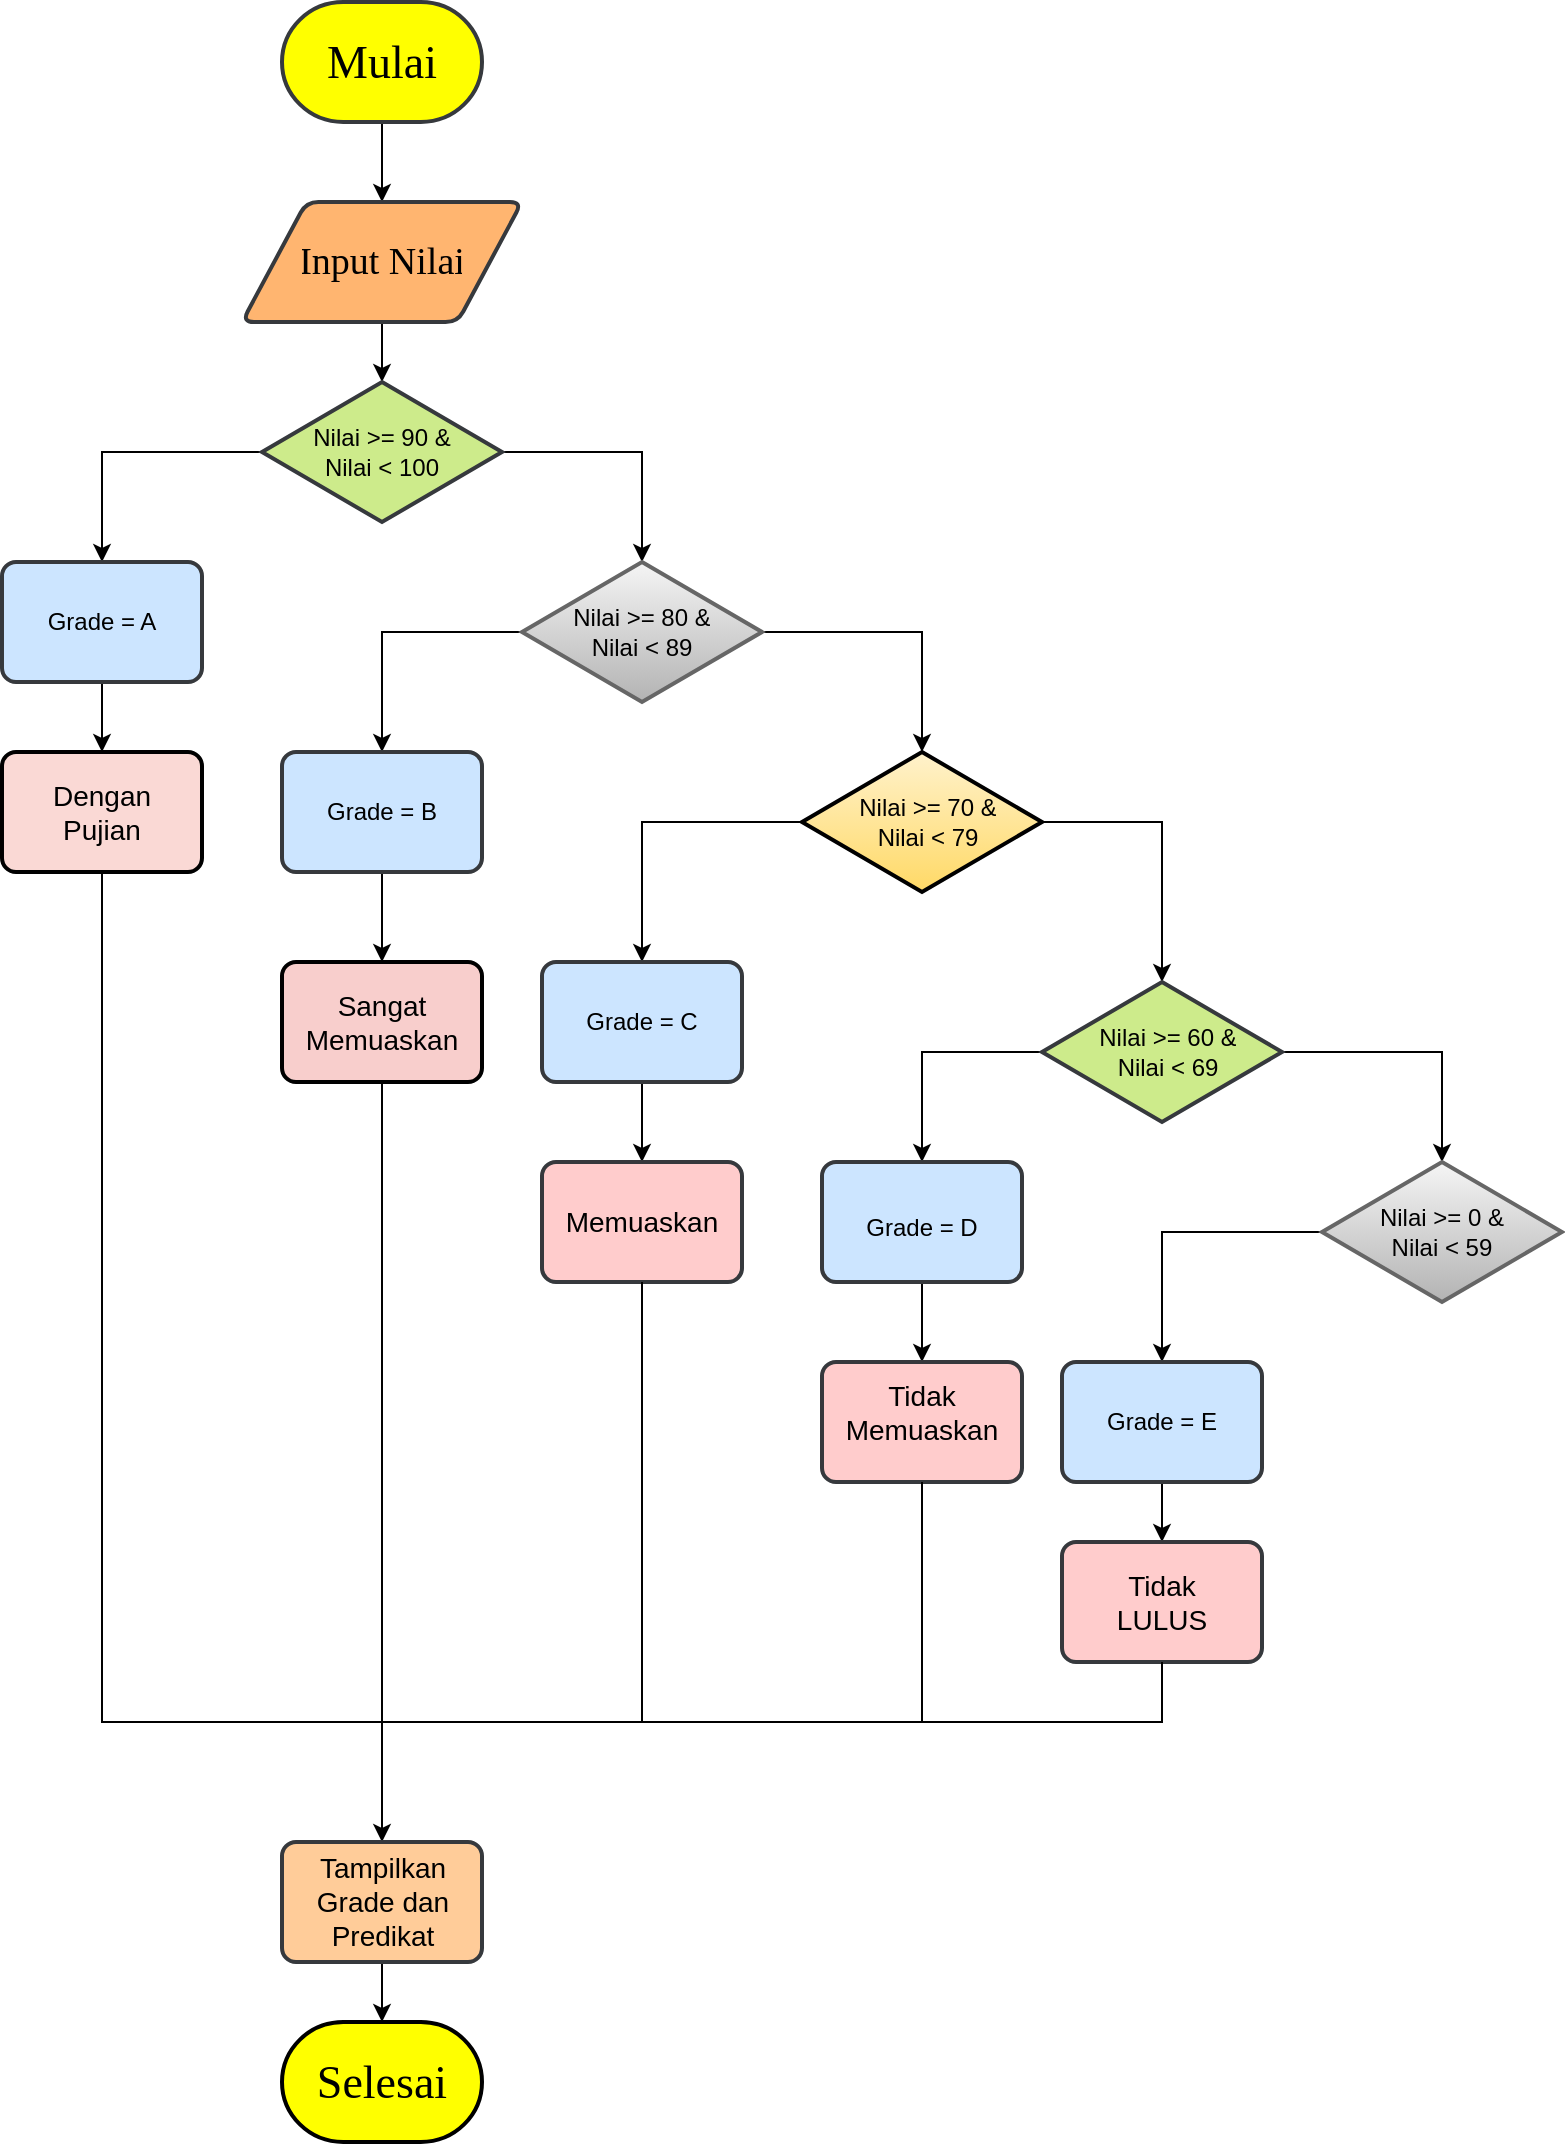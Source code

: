 <mxfile version="20.5.1" type="device"><diagram id="ssd7fKiUpKqFQUXVOpcG" name="Halaman-1"><mxGraphModel dx="1117" dy="657" grid="1" gridSize="10" guides="1" tooltips="1" connect="1" arrows="0" fold="1" page="1" pageScale="1" pageWidth="827" pageHeight="1169" math="0" shadow="0"><root><mxCell id="0"/><mxCell id="1" parent="0"/><mxCell id="gbBpPesystFzHBN32e9B-12" value="" style="edgeStyle=orthogonalEdgeStyle;rounded=0;orthogonalLoop=1;jettySize=auto;html=1;" parent="1" source="gbBpPesystFzHBN32e9B-9" edge="1"><mxGeometry relative="1" as="geometry"><mxPoint x="210" y="110" as="targetPoint"/></mxGeometry></mxCell><mxCell id="gbBpPesystFzHBN32e9B-9" value="" style="strokeWidth=2;html=1;shape=mxgraph.flowchart.terminator;whiteSpace=wrap;fillColor=#FFFF00;strokeColor=#36393d;" parent="1" vertex="1"><mxGeometry x="160" y="10" width="100" height="60" as="geometry"/></mxCell><mxCell id="gbBpPesystFzHBN32e9B-16" value="" style="edgeStyle=orthogonalEdgeStyle;rounded=0;orthogonalLoop=1;jettySize=auto;html=1;startArrow=none;" parent="1" source="gbBpPesystFzHBN32e9B-47" target="gbBpPesystFzHBN32e9B-15" edge="1"><mxGeometry relative="1" as="geometry"><mxPoint x="210" y="170" as="sourcePoint"/></mxGeometry></mxCell><mxCell id="gbBpPesystFzHBN32e9B-29" style="edgeStyle=orthogonalEdgeStyle;rounded=0;orthogonalLoop=1;jettySize=auto;html=1;" parent="1" source="gbBpPesystFzHBN32e9B-15" target="gbBpPesystFzHBN32e9B-28" edge="1"><mxGeometry relative="1" as="geometry"/></mxCell><mxCell id="gbBpPesystFzHBN32e9B-53" style="edgeStyle=orthogonalEdgeStyle;rounded=0;orthogonalLoop=1;jettySize=auto;html=1;exitX=0;exitY=0.5;exitDx=0;exitDy=0;entryX=0.5;entryY=0;entryDx=0;entryDy=0;" parent="1" source="gbBpPesystFzHBN32e9B-15" target="gbBpPesystFzHBN32e9B-51" edge="1"><mxGeometry relative="1" as="geometry"/></mxCell><mxCell id="gbBpPesystFzHBN32e9B-15" value="Nilai &amp;gt;= 90 &amp;amp; &lt;br style=&quot;font-size: 12px;&quot;&gt;Nilai &amp;lt; 100" style="rhombus;whiteSpace=wrap;html=1;strokeWidth=2;fontSize=12;fillColor=#cdeb8b;strokeColor=#36393d;" parent="1" vertex="1"><mxGeometry x="150" y="200" width="120" height="70" as="geometry"/></mxCell><mxCell id="gbBpPesystFzHBN32e9B-35" style="edgeStyle=orthogonalEdgeStyle;rounded=0;orthogonalLoop=1;jettySize=auto;html=1;exitX=1;exitY=0.5;exitDx=0;exitDy=0;" parent="1" source="gbBpPesystFzHBN32e9B-28" target="gbBpPesystFzHBN32e9B-34" edge="1"><mxGeometry relative="1" as="geometry"/></mxCell><mxCell id="gbBpPesystFzHBN32e9B-55" style="edgeStyle=orthogonalEdgeStyle;rounded=0;orthogonalLoop=1;jettySize=auto;html=1;exitX=0;exitY=0.5;exitDx=0;exitDy=0;entryX=0.5;entryY=0;entryDx=0;entryDy=0;" parent="1" source="gbBpPesystFzHBN32e9B-28" target="gbBpPesystFzHBN32e9B-52" edge="1"><mxGeometry relative="1" as="geometry"/></mxCell><mxCell id="gbBpPesystFzHBN32e9B-28" value="" style="rhombus;whiteSpace=wrap;html=1;strokeWidth=2;fillColor=#f5f5f5;strokeColor=#666666;gradientColor=#b3b3b3;" parent="1" vertex="1"><mxGeometry x="280" y="290" width="120" height="70" as="geometry"/></mxCell><mxCell id="gbBpPesystFzHBN32e9B-40" style="edgeStyle=orthogonalEdgeStyle;rounded=0;orthogonalLoop=1;jettySize=auto;html=1;exitX=1;exitY=0.5;exitDx=0;exitDy=0;" parent="1" source="gbBpPesystFzHBN32e9B-34" target="gbBpPesystFzHBN32e9B-39" edge="1"><mxGeometry relative="1" as="geometry"/></mxCell><mxCell id="gbBpPesystFzHBN32e9B-57" style="edgeStyle=orthogonalEdgeStyle;rounded=0;orthogonalLoop=1;jettySize=auto;html=1;exitX=0;exitY=0.5;exitDx=0;exitDy=0;entryX=0.5;entryY=0;entryDx=0;entryDy=0;" parent="1" source="gbBpPesystFzHBN32e9B-34" target="gbBpPesystFzHBN32e9B-56" edge="1"><mxGeometry relative="1" as="geometry"/></mxCell><mxCell id="gbBpPesystFzHBN32e9B-34" value="" style="rhombus;whiteSpace=wrap;html=1;strokeWidth=2;fillColor=#fff2cc;gradientColor=#ffd966;strokeColor=#000000;" parent="1" vertex="1"><mxGeometry x="420" y="385" width="120" height="70" as="geometry"/></mxCell><mxCell id="gbBpPesystFzHBN32e9B-43" style="edgeStyle=orthogonalEdgeStyle;rounded=0;orthogonalLoop=1;jettySize=auto;html=1;exitX=1;exitY=0.5;exitDx=0;exitDy=0;" parent="1" source="gbBpPesystFzHBN32e9B-39" target="gbBpPesystFzHBN32e9B-42" edge="1"><mxGeometry relative="1" as="geometry"/></mxCell><mxCell id="gbBpPesystFzHBN32e9B-59" style="edgeStyle=orthogonalEdgeStyle;rounded=0;orthogonalLoop=1;jettySize=auto;html=1;exitX=0;exitY=0.5;exitDx=0;exitDy=0;entryX=0.5;entryY=0;entryDx=0;entryDy=0;" parent="1" source="gbBpPesystFzHBN32e9B-39" target="gbBpPesystFzHBN32e9B-58" edge="1"><mxGeometry relative="1" as="geometry"/></mxCell><mxCell id="gbBpPesystFzHBN32e9B-39" value="" style="rhombus;whiteSpace=wrap;html=1;strokeWidth=2;fillColor=#cdeb8b;strokeColor=#36393d;" parent="1" vertex="1"><mxGeometry x="540" y="500" width="120" height="70" as="geometry"/></mxCell><mxCell id="gbBpPesystFzHBN32e9B-69" style="edgeStyle=orthogonalEdgeStyle;rounded=0;orthogonalLoop=1;jettySize=auto;html=1;exitX=0;exitY=0.5;exitDx=0;exitDy=0;" parent="1" source="gbBpPesystFzHBN32e9B-42" target="gbBpPesystFzHBN32e9B-68" edge="1"><mxGeometry relative="1" as="geometry"/></mxCell><mxCell id="gbBpPesystFzHBN32e9B-42" value="" style="rhombus;whiteSpace=wrap;html=1;strokeWidth=2;fillColor=#f5f5f5;strokeColor=#666666;gradientColor=#b3b3b3;" parent="1" vertex="1"><mxGeometry x="680" y="590" width="120" height="70" as="geometry"/></mxCell><mxCell id="gbBpPesystFzHBN32e9B-47" value="" style="shape=parallelogram;html=1;strokeWidth=2;perimeter=parallelogramPerimeter;whiteSpace=wrap;rounded=1;arcSize=12;size=0.23;fillColor=#FFB570;strokeColor=#36393d;" parent="1" vertex="1"><mxGeometry x="140" y="110" width="140" height="60" as="geometry"/></mxCell><mxCell id="gbBpPesystFzHBN32e9B-48" value="" style="edgeStyle=orthogonalEdgeStyle;rounded=0;orthogonalLoop=1;jettySize=auto;html=1;endArrow=none;" parent="1" target="gbBpPesystFzHBN32e9B-47" edge="1"><mxGeometry relative="1" as="geometry"><mxPoint x="210" y="170" as="sourcePoint"/><mxPoint x="210" y="200" as="targetPoint"/><Array as="points"><mxPoint x="210" y="170"/><mxPoint x="210" y="170"/></Array></mxGeometry></mxCell><mxCell id="gbBpPesystFzHBN32e9B-63" style="edgeStyle=orthogonalEdgeStyle;rounded=0;orthogonalLoop=1;jettySize=auto;html=1;exitX=0.5;exitY=1;exitDx=0;exitDy=0;entryX=0.5;entryY=0;entryDx=0;entryDy=0;" parent="1" source="gbBpPesystFzHBN32e9B-51" target="gbBpPesystFzHBN32e9B-60" edge="1"><mxGeometry relative="1" as="geometry"/></mxCell><mxCell id="gbBpPesystFzHBN32e9B-51" value="" style="rounded=1;whiteSpace=wrap;html=1;absoluteArcSize=1;arcSize=14;strokeWidth=2;fillColor=#cce5ff;strokeColor=#36393d;" parent="1" vertex="1"><mxGeometry x="20" y="290" width="100" height="60" as="geometry"/></mxCell><mxCell id="gbBpPesystFzHBN32e9B-64" style="edgeStyle=orthogonalEdgeStyle;rounded=0;orthogonalLoop=1;jettySize=auto;html=1;exitX=0.5;exitY=1;exitDx=0;exitDy=0;entryX=0.5;entryY=0;entryDx=0;entryDy=0;" parent="1" source="gbBpPesystFzHBN32e9B-52" target="gbBpPesystFzHBN32e9B-61" edge="1"><mxGeometry relative="1" as="geometry"/></mxCell><mxCell id="gbBpPesystFzHBN32e9B-52" value="" style="rounded=1;whiteSpace=wrap;html=1;absoluteArcSize=1;arcSize=14;strokeWidth=2;fillColor=#cce5ff;strokeColor=#36393d;" parent="1" vertex="1"><mxGeometry x="160" y="385" width="100" height="60" as="geometry"/></mxCell><mxCell id="gbBpPesystFzHBN32e9B-65" style="edgeStyle=orthogonalEdgeStyle;rounded=0;orthogonalLoop=1;jettySize=auto;html=1;exitX=0.5;exitY=1;exitDx=0;exitDy=0;entryX=0.5;entryY=0;entryDx=0;entryDy=0;" parent="1" source="gbBpPesystFzHBN32e9B-56" target="gbBpPesystFzHBN32e9B-62" edge="1"><mxGeometry relative="1" as="geometry"/></mxCell><mxCell id="gbBpPesystFzHBN32e9B-56" value="" style="rounded=1;whiteSpace=wrap;html=1;absoluteArcSize=1;arcSize=14;strokeWidth=2;fillColor=#cce5ff;strokeColor=#36393d;" parent="1" vertex="1"><mxGeometry x="290" y="490" width="100" height="60" as="geometry"/></mxCell><mxCell id="gbBpPesystFzHBN32e9B-67" style="edgeStyle=orthogonalEdgeStyle;rounded=0;orthogonalLoop=1;jettySize=auto;html=1;exitX=0.5;exitY=1;exitDx=0;exitDy=0;entryX=0.5;entryY=0;entryDx=0;entryDy=0;" parent="1" source="gbBpPesystFzHBN32e9B-58" target="gbBpPesystFzHBN32e9B-66" edge="1"><mxGeometry relative="1" as="geometry"/></mxCell><mxCell id="gbBpPesystFzHBN32e9B-58" value="" style="rounded=1;whiteSpace=wrap;html=1;absoluteArcSize=1;arcSize=14;strokeWidth=2;fillColor=#cce5ff;strokeColor=#36393d;" parent="1" vertex="1"><mxGeometry x="430" y="590" width="100" height="60" as="geometry"/></mxCell><mxCell id="gbBpPesystFzHBN32e9B-60" value="" style="rounded=1;whiteSpace=wrap;html=1;absoluteArcSize=1;arcSize=14;strokeWidth=2;fillColor=#fad9d5;strokeColor=#000000;" parent="1" vertex="1"><mxGeometry x="20" y="385" width="100" height="60" as="geometry"/></mxCell><mxCell id="adQ2HMRLf375GeFZFw1J-14" style="edgeStyle=none;rounded=0;orthogonalLoop=1;jettySize=auto;html=1;exitX=0.5;exitY=1;exitDx=0;exitDy=0;" edge="1" parent="1" source="gbBpPesystFzHBN32e9B-61" target="adQ2HMRLf375GeFZFw1J-13"><mxGeometry relative="1" as="geometry"/></mxCell><mxCell id="gbBpPesystFzHBN32e9B-61" value="" style="rounded=1;whiteSpace=wrap;html=1;absoluteArcSize=1;arcSize=14;strokeWidth=2;fillColor=#f8cecc;strokeColor=#000000;" parent="1" vertex="1"><mxGeometry x="160" y="490" width="100" height="60" as="geometry"/></mxCell><mxCell id="gbBpPesystFzHBN32e9B-62" value="" style="rounded=1;whiteSpace=wrap;html=1;absoluteArcSize=1;arcSize=14;strokeWidth=2;fillColor=#ffcccc;strokeColor=#36393d;" parent="1" vertex="1"><mxGeometry x="290" y="590" width="100" height="60" as="geometry"/></mxCell><mxCell id="gbBpPesystFzHBN32e9B-66" value="" style="rounded=1;whiteSpace=wrap;html=1;absoluteArcSize=1;arcSize=14;strokeWidth=2;fillColor=#ffcccc;strokeColor=#36393d;" parent="1" vertex="1"><mxGeometry x="430" y="690" width="100" height="60" as="geometry"/></mxCell><mxCell id="gbBpPesystFzHBN32e9B-83" style="edgeStyle=orthogonalEdgeStyle;rounded=0;orthogonalLoop=1;jettySize=auto;html=1;exitX=0.5;exitY=1;exitDx=0;exitDy=0;entryX=0.5;entryY=0;entryDx=0;entryDy=0;fontFamily=Helvetica;fontSize=12;" parent="1" source="gbBpPesystFzHBN32e9B-68" target="gbBpPesystFzHBN32e9B-82" edge="1"><mxGeometry relative="1" as="geometry"/></mxCell><mxCell id="gbBpPesystFzHBN32e9B-68" value="" style="rounded=1;whiteSpace=wrap;html=1;absoluteArcSize=1;arcSize=14;strokeWidth=2;fillColor=#cce5ff;strokeColor=#36393d;" parent="1" vertex="1"><mxGeometry x="550" y="690" width="100" height="60" as="geometry"/></mxCell><mxCell id="gbBpPesystFzHBN32e9B-70" value="Mulai" style="text;strokeColor=none;fillColor=none;align=center;verticalAlign=middle;spacingLeft=4;spacingRight=4;overflow=hidden;points=[[0,0.5],[1,0.5]];portConstraint=eastwest;rotatable=0;fontFamily=Times New Roman;fontSize=23;" parent="1" vertex="1"><mxGeometry x="165" y="10" width="90" height="55" as="geometry"/></mxCell><mxCell id="gbBpPesystFzHBN32e9B-71" value="Input Nilai" style="text;strokeColor=none;fillColor=none;align=center;verticalAlign=middle;spacingLeft=4;spacingRight=4;overflow=hidden;points=[[0,0.5],[1,0.5]];portConstraint=eastwest;rotatable=0;fontFamily=Times New Roman;fontSize=19;" parent="1" vertex="1"><mxGeometry x="165" y="110" width="90" height="55" as="geometry"/></mxCell><mxCell id="gbBpPesystFzHBN32e9B-74" value="Nilai &amp;gt;= 80 &amp;amp;&lt;br style=&quot;font-size: 12px;&quot;&gt;Nilai &amp;lt; 89" style="text;strokeColor=none;fillColor=none;align=center;verticalAlign=middle;spacingLeft=4;spacingRight=4;overflow=hidden;points=[[0,0.5],[1,0.5]];portConstraint=eastwest;rotatable=0;fontFamily=Helvetica;fontSize=12;whiteSpace=wrap;html=1;" parent="1" vertex="1"><mxGeometry x="287" y="307.5" width="106" height="35" as="geometry"/></mxCell><mxCell id="gbBpPesystFzHBN32e9B-76" value="Nilai &amp;gt;= 70 &amp;amp;&lt;br style=&quot;font-size: 12px;&quot;&gt;Nilai &amp;lt; 79" style="text;strokeColor=none;fillColor=none;align=center;verticalAlign=middle;spacingLeft=4;spacingRight=4;overflow=hidden;points=[[0,0.5],[1,0.5]];portConstraint=eastwest;rotatable=0;fontFamily=Helvetica;fontSize=12;whiteSpace=wrap;html=1;" parent="1" vertex="1"><mxGeometry x="430" y="402.5" width="106" height="35" as="geometry"/></mxCell><mxCell id="gbBpPesystFzHBN32e9B-77" value="Nilai &amp;gt;= 60 &amp;amp;&lt;br style=&quot;font-size: 12px;&quot;&gt;Nilai &amp;lt; 69" style="text;strokeColor=none;fillColor=none;align=center;verticalAlign=middle;spacingLeft=4;spacingRight=4;overflow=hidden;points=[[0,0.5],[1,0.5]];portConstraint=eastwest;rotatable=0;fontFamily=Helvetica;fontSize=12;whiteSpace=wrap;html=1;" parent="1" vertex="1"><mxGeometry x="550" y="517.5" width="106" height="35" as="geometry"/></mxCell><mxCell id="gbBpPesystFzHBN32e9B-79" value="Nilai &amp;gt;= 0 &amp;amp;&lt;br style=&quot;font-size: 12px;&quot;&gt;Nilai &amp;lt; 59" style="text;strokeColor=none;fillColor=none;align=center;verticalAlign=middle;spacingLeft=4;spacingRight=4;overflow=hidden;points=[[0,0.5],[1,0.5]];portConstraint=eastwest;rotatable=0;fontFamily=Helvetica;fontSize=12;whiteSpace=wrap;html=1;" parent="1" vertex="1"><mxGeometry x="687" y="607.5" width="106" height="35" as="geometry"/></mxCell><mxCell id="gbBpPesystFzHBN32e9B-81" value="Grade = A" style="text;html=1;strokeColor=none;fillColor=none;align=center;verticalAlign=middle;whiteSpace=wrap;rounded=0;fontFamily=Helvetica;fontSize=12;" parent="1" vertex="1"><mxGeometry x="40" y="305" width="60" height="30" as="geometry"/></mxCell><mxCell id="gbBpPesystFzHBN32e9B-82" value="" style="rounded=1;whiteSpace=wrap;html=1;absoluteArcSize=1;arcSize=14;strokeWidth=2;fillColor=#ffcccc;strokeColor=#36393d;" parent="1" vertex="1"><mxGeometry x="550" y="780" width="100" height="60" as="geometry"/></mxCell><mxCell id="gbBpPesystFzHBN32e9B-84" value="Grade = B" style="text;html=1;strokeColor=none;fillColor=none;align=center;verticalAlign=middle;whiteSpace=wrap;rounded=0;fontFamily=Helvetica;fontSize=12;" parent="1" vertex="1"><mxGeometry x="180" y="400" width="60" height="30" as="geometry"/></mxCell><mxCell id="gbBpPesystFzHBN32e9B-85" value="Grade = C" style="text;html=1;strokeColor=none;fillColor=none;align=center;verticalAlign=middle;whiteSpace=wrap;rounded=0;fontFamily=Helvetica;fontSize=12;" parent="1" vertex="1"><mxGeometry x="310" y="505" width="60" height="30" as="geometry"/></mxCell><mxCell id="gbBpPesystFzHBN32e9B-86" value="Grade = D" style="text;html=1;strokeColor=none;fillColor=none;align=center;verticalAlign=middle;whiteSpace=wrap;rounded=0;fontFamily=Helvetica;fontSize=12;" parent="1" vertex="1"><mxGeometry x="450" y="607.5" width="60" height="30" as="geometry"/></mxCell><mxCell id="gbBpPesystFzHBN32e9B-87" value="Grade = E" style="text;html=1;strokeColor=none;fillColor=none;align=center;verticalAlign=middle;whiteSpace=wrap;rounded=0;fontFamily=Helvetica;fontSize=12;" parent="1" vertex="1"><mxGeometry x="570" y="705" width="60" height="30" as="geometry"/></mxCell><mxCell id="gbBpPesystFzHBN32e9B-88" value="Dengan Pujian" style="text;html=1;strokeColor=none;fillColor=none;align=center;verticalAlign=middle;whiteSpace=wrap;rounded=0;fontFamily=Helvetica;fontSize=14;" parent="1" vertex="1"><mxGeometry x="30" y="390" width="80" height="50" as="geometry"/></mxCell><mxCell id="gbBpPesystFzHBN32e9B-89" value="Sangat Memuaskan" style="text;html=1;strokeColor=none;fillColor=none;align=center;verticalAlign=middle;whiteSpace=wrap;rounded=0;fontFamily=Helvetica;fontSize=14;" parent="1" vertex="1"><mxGeometry x="170" y="495" width="80" height="50" as="geometry"/></mxCell><mxCell id="gbBpPesystFzHBN32e9B-90" value="Memuaskan" style="text;html=1;strokeColor=none;fillColor=none;align=center;verticalAlign=middle;whiteSpace=wrap;rounded=0;fontFamily=Helvetica;fontSize=14;" parent="1" vertex="1"><mxGeometry x="300" y="595" width="80" height="50" as="geometry"/></mxCell><mxCell id="gbBpPesystFzHBN32e9B-91" value="Tidak Memuaskan" style="text;html=1;strokeColor=none;fillColor=none;align=center;verticalAlign=middle;whiteSpace=wrap;rounded=0;fontFamily=Helvetica;fontSize=14;" parent="1" vertex="1"><mxGeometry x="440" y="690" width="80" height="50" as="geometry"/></mxCell><mxCell id="gbBpPesystFzHBN32e9B-92" value="Tidak LULUS" style="text;html=1;strokeColor=none;fillColor=none;align=center;verticalAlign=middle;whiteSpace=wrap;rounded=0;fontFamily=Helvetica;fontSize=14;" parent="1" vertex="1"><mxGeometry x="560" y="785" width="80" height="50" as="geometry"/></mxCell><mxCell id="adQ2HMRLf375GeFZFw1J-25" style="edgeStyle=none;rounded=0;orthogonalLoop=1;jettySize=auto;html=1;exitX=0.5;exitY=1;exitDx=0;exitDy=0;entryX=0.5;entryY=0;entryDx=0;entryDy=0;entryPerimeter=0;" edge="1" parent="1" source="adQ2HMRLf375GeFZFw1J-13" target="adQ2HMRLf375GeFZFw1J-29"><mxGeometry relative="1" as="geometry"><mxPoint x="210" y="1010" as="targetPoint"/></mxGeometry></mxCell><mxCell id="adQ2HMRLf375GeFZFw1J-13" value="" style="rounded=1;whiteSpace=wrap;html=1;absoluteArcSize=1;arcSize=14;strokeWidth=2;fillColor=#ffcc99;strokeColor=#36393d;" vertex="1" parent="1"><mxGeometry x="160" y="930" width="100" height="60" as="geometry"/></mxCell><mxCell id="adQ2HMRLf375GeFZFw1J-20" value="" style="endArrow=none;html=1;rounded=0;strokeColor=none;" edge="1" parent="1"><mxGeometry width="50" height="50" relative="1" as="geometry"><mxPoint x="70" y="880" as="sourcePoint"/><mxPoint x="69.5" y="445" as="targetPoint"/><Array as="points"><mxPoint x="600" y="880"/><mxPoint x="70" y="880"/></Array></mxGeometry></mxCell><mxCell id="adQ2HMRLf375GeFZFw1J-21" value="" style="endArrow=none;html=1;rounded=0;entryX=0.5;entryY=1;entryDx=0;entryDy=0;exitX=0.5;exitY=1;exitDx=0;exitDy=0;" edge="1" parent="1" source="gbBpPesystFzHBN32e9B-82" target="gbBpPesystFzHBN32e9B-60"><mxGeometry width="50" height="50" relative="1" as="geometry"><mxPoint x="600" y="870" as="sourcePoint"/><mxPoint x="290" y="540" as="targetPoint"/><Array as="points"><mxPoint x="600" y="870"/><mxPoint x="70" y="870"/></Array></mxGeometry></mxCell><mxCell id="adQ2HMRLf375GeFZFw1J-22" value="" style="endArrow=none;html=1;rounded=0;entryX=0.5;entryY=1;entryDx=0;entryDy=0;" edge="1" parent="1" target="gbBpPesystFzHBN32e9B-62"><mxGeometry width="50" height="50" relative="1" as="geometry"><mxPoint x="340" y="870" as="sourcePoint"/><mxPoint x="290" y="740" as="targetPoint"/></mxGeometry></mxCell><mxCell id="adQ2HMRLf375GeFZFw1J-23" value="" style="endArrow=none;html=1;rounded=0;entryX=0.5;entryY=1;entryDx=0;entryDy=0;" edge="1" parent="1" target="gbBpPesystFzHBN32e9B-66"><mxGeometry width="50" height="50" relative="1" as="geometry"><mxPoint x="480" y="870" as="sourcePoint"/><mxPoint x="290" y="740" as="targetPoint"/></mxGeometry></mxCell><mxCell id="adQ2HMRLf375GeFZFw1J-29" value="" style="strokeWidth=2;html=1;shape=mxgraph.flowchart.terminator;whiteSpace=wrap;fillColor=#FFFF00;" vertex="1" parent="1"><mxGeometry x="160" y="1020" width="100" height="60" as="geometry"/></mxCell><mxCell id="adQ2HMRLf375GeFZFw1J-30" value="Tampilkan Grade dan Predikat" style="text;html=1;strokeColor=none;fillColor=none;align=center;verticalAlign=middle;whiteSpace=wrap;rounded=0;fontFamily=Helvetica;fontSize=14;" vertex="1" parent="1"><mxGeometry x="162.5" y="935" width="95" height="50" as="geometry"/></mxCell><mxCell id="adQ2HMRLf375GeFZFw1J-31" value="Selesai" style="text;strokeColor=none;fillColor=none;align=center;verticalAlign=middle;spacingLeft=4;spacingRight=4;overflow=hidden;points=[[0,0.5],[1,0.5]];portConstraint=eastwest;rotatable=0;fontFamily=Times New Roman;fontSize=23;" vertex="1" parent="1"><mxGeometry x="165" y="1020" width="90" height="55" as="geometry"/></mxCell></root></mxGraphModel></diagram></mxfile>